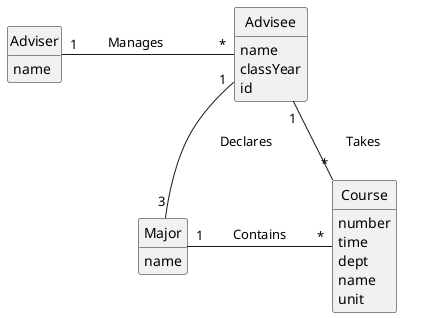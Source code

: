  @startuml
 ' classes
 hide circle
 hide empty methods
 class Adviser{
name
 }
 class Advisee{
 name
classYear
id
 }

 class Course{
number
time
dept
name
unit
  }

  class Major {
  name
  }

 ' associations
 Adviser "1" - "*" Advisee : \tManages\t\t
 Advisee "1" - "*" Course : \tTakes\t\t
 Advisee "1" -- "3" Major : \tDeclares\t\t
 Major "1" - "*" Course : \tContains\t\t

@enduml